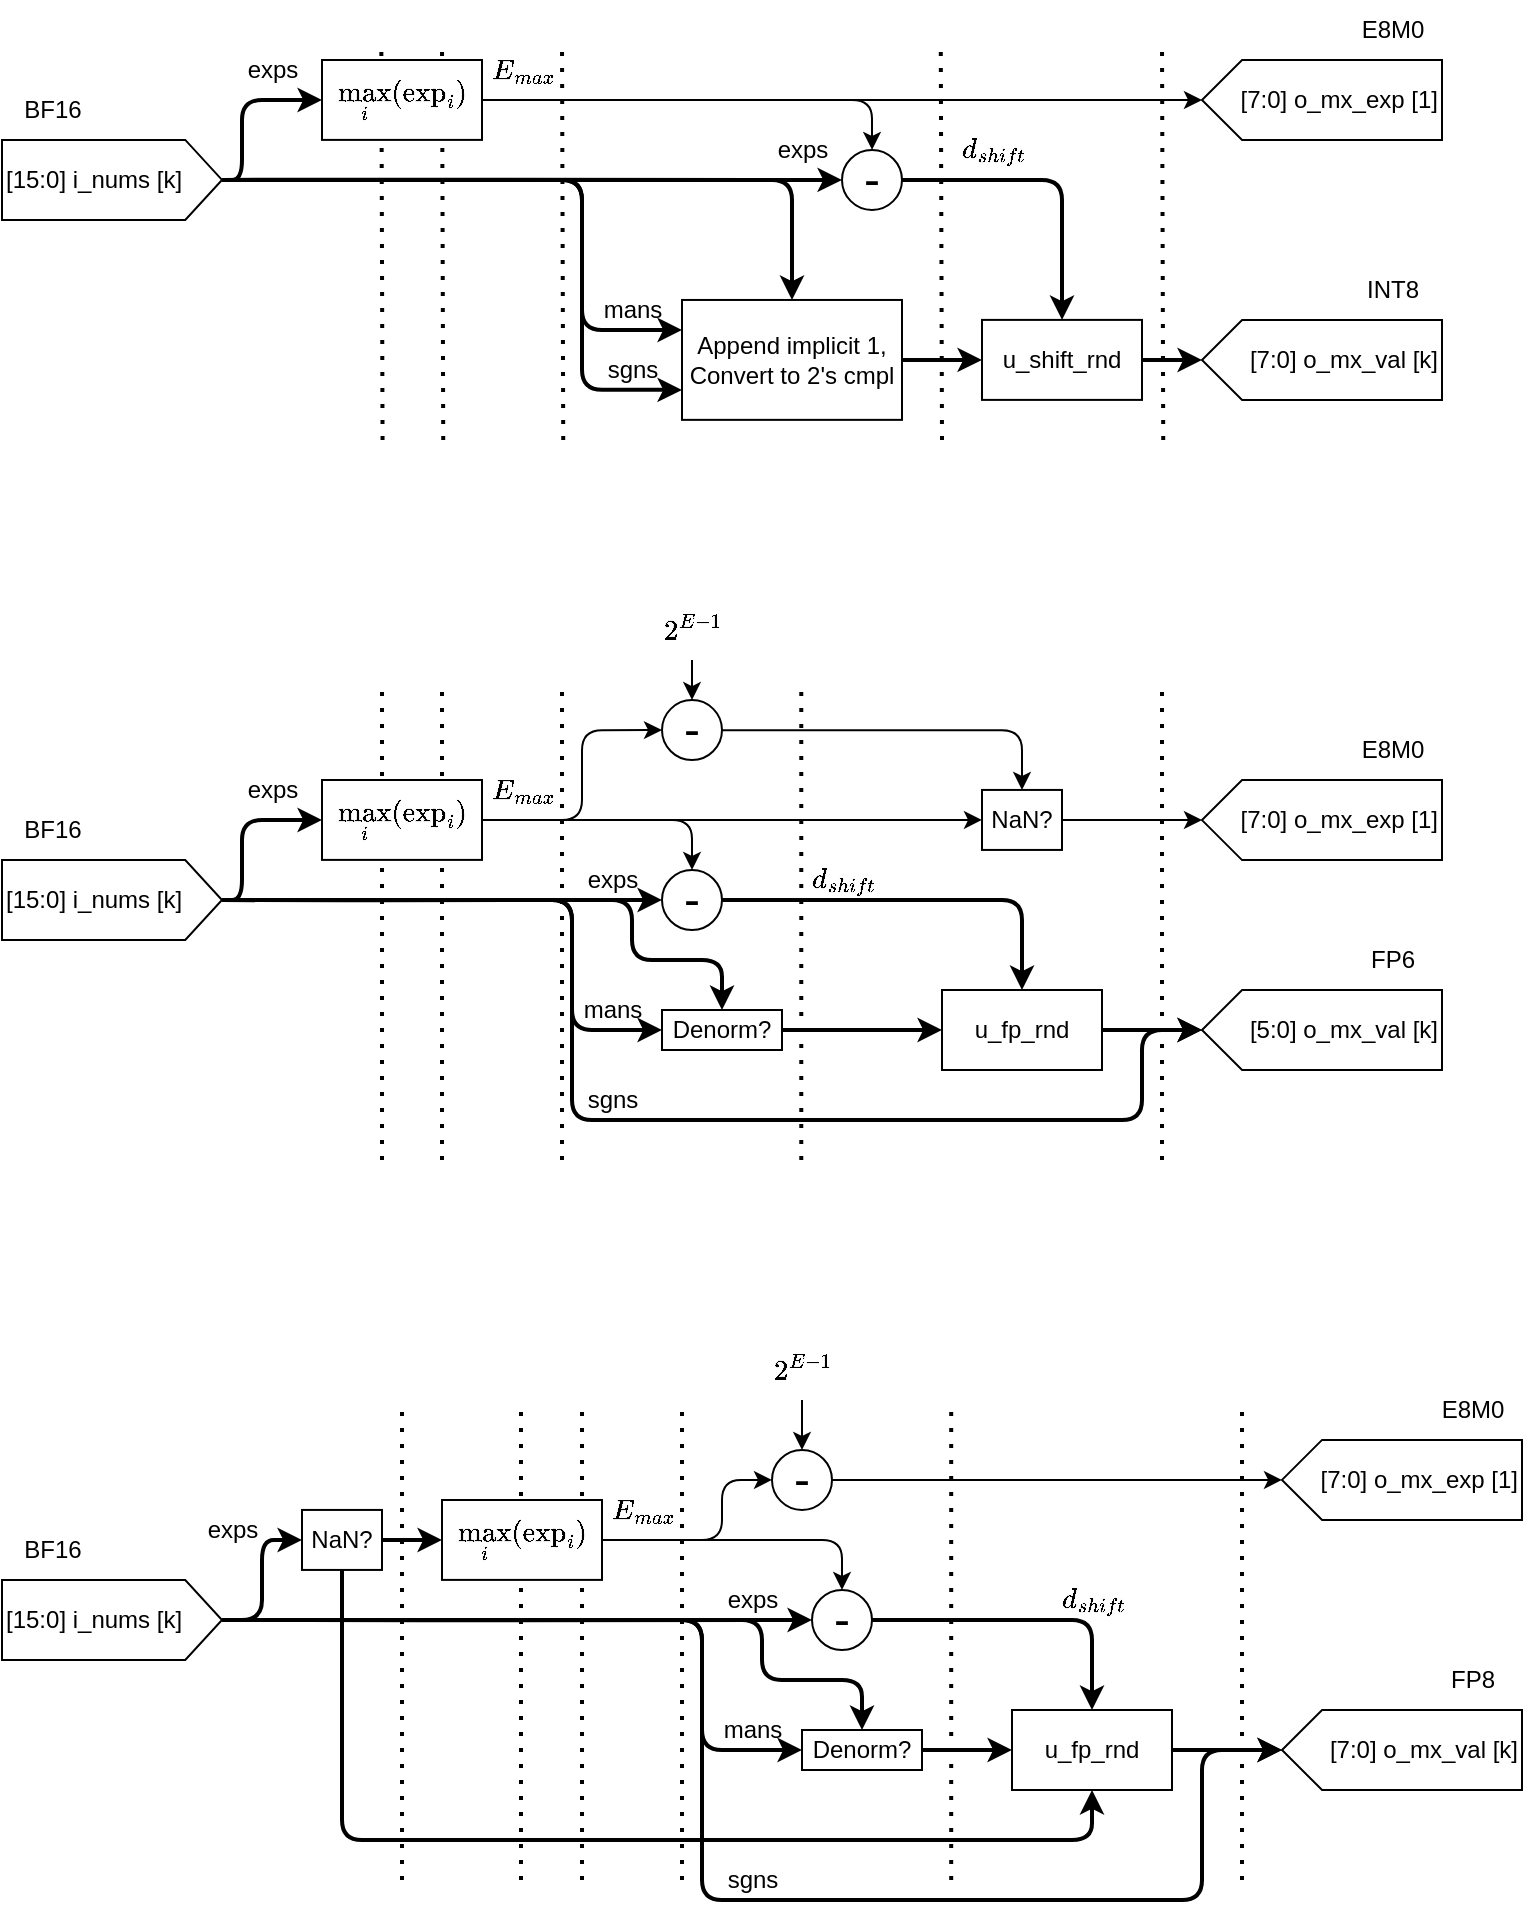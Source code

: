 <mxfile>
    <diagram id="izr5ojlLVmo8zyCvxxbJ" name="Page-1">
        <mxGraphModel dx="839" dy="497" grid="1" gridSize="10" guides="1" tooltips="1" connect="1" arrows="1" fold="1" page="1" pageScale="1" pageWidth="850" pageHeight="1100" math="1" shadow="0">
            <root>
                <mxCell id="0"/>
                <mxCell id="1" parent="0"/>
                <mxCell id="496" value="" style="endArrow=none;dashed=1;html=1;dashPattern=1 3;strokeWidth=2;" parent="1" edge="1">
                    <mxGeometry width="50" height="50" relative="1" as="geometry">
                        <mxPoint x="230.28" y="270.05" as="sourcePoint"/>
                        <mxPoint x="229.66" y="70.05" as="targetPoint"/>
                    </mxGeometry>
                </mxCell>
                <mxCell id="497" value="" style="endArrow=none;dashed=1;html=1;dashPattern=1 3;strokeWidth=2;" parent="1" edge="1">
                    <mxGeometry width="50" height="50" relative="1" as="geometry">
                        <mxPoint x="260.62" y="270.05" as="sourcePoint"/>
                        <mxPoint x="260.0" y="70.05" as="targetPoint"/>
                    </mxGeometry>
                </mxCell>
                <mxCell id="498" value="mans" style="text;html=1;align=center;verticalAlign=middle;resizable=0;points=[];autosize=1;strokeColor=none;fillColor=none;fontSize=12;" parent="1" vertex="1">
                    <mxGeometry x="330" y="189.95" width="50" height="30" as="geometry"/>
                </mxCell>
                <mxCell id="499" value="BF16" style="text;html=1;align=center;verticalAlign=middle;resizable=0;points=[];autosize=1;strokeColor=none;fillColor=none;" parent="1" vertex="1">
                    <mxGeometry x="40" y="90.02" width="50" height="30" as="geometry"/>
                </mxCell>
                <mxCell id="500" style="edgeStyle=orthogonalEdgeStyle;html=1;entryX=0;entryY=0.5;entryDx=0;entryDy=0;fontSize=12;strokeWidth=2;" parent="1" source="503" target="506" edge="1">
                    <mxGeometry relative="1" as="geometry">
                        <Array as="points">
                            <mxPoint x="160" y="139.95"/>
                            <mxPoint x="160" y="99.95"/>
                        </Array>
                    </mxGeometry>
                </mxCell>
                <mxCell id="501" style="edgeStyle=orthogonalEdgeStyle;html=1;entryX=0;entryY=0.25;entryDx=0;entryDy=0;strokeWidth=2;" parent="1" source="503" target="512" edge="1">
                    <mxGeometry relative="1" as="geometry">
                        <Array as="points">
                            <mxPoint x="330" y="139.95"/>
                            <mxPoint x="330" y="214.95"/>
                        </Array>
                    </mxGeometry>
                </mxCell>
                <mxCell id="502" style="edgeStyle=orthogonalEdgeStyle;html=1;entryX=0;entryY=0.75;entryDx=0;entryDy=0;strokeWidth=2;" parent="1" source="503" target="512" edge="1">
                    <mxGeometry relative="1" as="geometry">
                        <Array as="points">
                            <mxPoint x="330" y="139.95"/>
                            <mxPoint x="330" y="244.95"/>
                        </Array>
                    </mxGeometry>
                </mxCell>
                <mxCell id="606" style="edgeStyle=orthogonalEdgeStyle;html=1;entryX=0.5;entryY=0;entryDx=0;entryDy=0;strokeWidth=2;" edge="1" parent="1" source="503" target="512">
                    <mxGeometry relative="1" as="geometry"/>
                </mxCell>
                <mxCell id="503" value="[15:0] i_nums [k]" style="shape=offPageConnector;whiteSpace=wrap;html=1;rotation=0;direction=north;labelPosition=center;verticalLabelPosition=middle;align=left;verticalAlign=middle;size=0.167;" parent="1" vertex="1">
                    <mxGeometry x="40" y="119.97" width="110" height="40" as="geometry"/>
                </mxCell>
                <mxCell id="504" style="edgeStyle=orthogonalEdgeStyle;html=1;entryX=0;entryY=0.5;entryDx=0;entryDy=0;fontSize=12;strokeWidth=2;" parent="1" target="518" edge="1">
                    <mxGeometry relative="1" as="geometry">
                        <mxPoint x="445" y="155" as="targetPoint"/>
                        <mxPoint x="150" y="139.95" as="sourcePoint"/>
                        <Array as="points">
                            <mxPoint x="200" y="140"/>
                            <mxPoint x="200" y="140"/>
                        </Array>
                    </mxGeometry>
                </mxCell>
                <mxCell id="505" value="exps" style="text;html=1;align=center;verticalAlign=middle;resizable=0;points=[];autosize=1;strokeColor=none;fillColor=none;fontSize=12;" parent="1" vertex="1">
                    <mxGeometry x="150" y="70.05" width="50" height="30" as="geometry"/>
                </mxCell>
                <mxCell id="506" value="$$\max_{i} (\text{exp}_i)$$" style="rounded=0;whiteSpace=wrap;html=1;" parent="1" vertex="1">
                    <mxGeometry x="200" y="80" width="80" height="39.95" as="geometry"/>
                </mxCell>
                <mxCell id="507" value="&lt;span style=&quot;text-align: left;&quot;&gt;[7:0] o_mx_val [k]&lt;/span&gt;" style="shape=offPageConnector;whiteSpace=wrap;html=1;rotation=0;direction=south;labelPosition=center;verticalLabelPosition=middle;align=right;verticalAlign=middle;size=0.167;" parent="1" vertex="1">
                    <mxGeometry x="640" y="210.0" width="120" height="40" as="geometry"/>
                </mxCell>
                <mxCell id="508" value="&lt;span style=&quot;text-align: left;&quot;&gt;[7:0] o_mx_exp [1]&lt;/span&gt;" style="shape=offPageConnector;whiteSpace=wrap;html=1;rotation=0;direction=south;labelPosition=center;verticalLabelPosition=middle;align=right;verticalAlign=middle;size=0.167;" parent="1" vertex="1">
                    <mxGeometry x="640" y="80.0" width="120" height="40" as="geometry"/>
                </mxCell>
                <mxCell id="509" style="edgeStyle=orthogonalEdgeStyle;html=1;entryX=0.5;entryY=1;entryDx=0;entryDy=0;strokeWidth=2;" parent="1" source="510" target="507" edge="1">
                    <mxGeometry relative="1" as="geometry"/>
                </mxCell>
                <mxCell id="510" value="u_shift_rnd" style="rounded=0;whiteSpace=wrap;html=1;" parent="1" vertex="1">
                    <mxGeometry x="530" y="209.95" width="80" height="40" as="geometry"/>
                </mxCell>
                <mxCell id="511" style="edgeStyle=orthogonalEdgeStyle;html=1;entryX=0;entryY=0.5;entryDx=0;entryDy=0;strokeWidth=2;" parent="1" source="512" target="510" edge="1">
                    <mxGeometry relative="1" as="geometry"/>
                </mxCell>
                <mxCell id="512" value="Append implicit 1,&lt;br&gt;Convert to 2's cmpl" style="rounded=0;whiteSpace=wrap;html=1;" parent="1" vertex="1">
                    <mxGeometry x="380" y="199.98" width="110" height="59.95" as="geometry"/>
                </mxCell>
                <mxCell id="513" value="E8M0" style="text;html=1;align=center;verticalAlign=middle;resizable=0;points=[];autosize=1;strokeColor=none;fillColor=none;fontSize=12;" parent="1" vertex="1">
                    <mxGeometry x="710" y="50.0" width="50" height="30" as="geometry"/>
                </mxCell>
                <mxCell id="514" value="INT8" style="text;html=1;align=center;verticalAlign=middle;resizable=0;points=[];autosize=1;strokeColor=none;fillColor=none;fontSize=12;" parent="1" vertex="1">
                    <mxGeometry x="710" y="180.0" width="50" height="30" as="geometry"/>
                </mxCell>
                <mxCell id="515" style="edgeStyle=orthogonalEdgeStyle;html=1;entryX=0.5;entryY=0;entryDx=0;entryDy=0;fontSize=12;exitX=1;exitY=0.5;exitDx=0;exitDy=0;" parent="1" source="506" target="518" edge="1">
                    <mxGeometry relative="1" as="geometry">
                        <mxPoint x="525" y="135" as="targetPoint"/>
                        <mxPoint x="320" y="100.0" as="sourcePoint"/>
                    </mxGeometry>
                </mxCell>
                <mxCell id="516" style="edgeStyle=orthogonalEdgeStyle;html=1;entryX=0.5;entryY=1;entryDx=0;entryDy=0;fontSize=12;exitX=1;exitY=0.5;exitDx=0;exitDy=0;" parent="1" source="506" target="508" edge="1">
                    <mxGeometry relative="1" as="geometry">
                        <mxPoint x="345" y="110.0" as="sourcePoint"/>
                    </mxGeometry>
                </mxCell>
                <mxCell id="517" style="edgeStyle=orthogonalEdgeStyle;html=1;entryX=0.5;entryY=0;entryDx=0;entryDy=0;strokeWidth=2;" parent="1" source="518" target="510" edge="1">
                    <mxGeometry relative="1" as="geometry"/>
                </mxCell>
                <mxCell id="518" value="-" style="ellipse;whiteSpace=wrap;html=1;aspect=fixed;fontSize=24;" parent="1" vertex="1">
                    <mxGeometry x="460" y="124.95" width="30" height="30" as="geometry"/>
                </mxCell>
                <mxCell id="519" value="exps" style="text;html=1;align=center;verticalAlign=middle;resizable=0;points=[];autosize=1;strokeColor=none;fillColor=none;fontSize=12;" parent="1" vertex="1">
                    <mxGeometry x="415" y="110.0" width="50" height="30" as="geometry"/>
                </mxCell>
                <mxCell id="520" value="sgns" style="text;html=1;align=center;verticalAlign=middle;resizable=0;points=[];autosize=1;strokeColor=none;fillColor=none;fontSize=12;" parent="1" vertex="1">
                    <mxGeometry x="330" y="220" width="50" height="30" as="geometry"/>
                </mxCell>
                <mxCell id="521" value="$$E_{max}$$" style="text;html=1;align=center;verticalAlign=middle;resizable=0;points=[];autosize=1;strokeColor=none;fillColor=none;fontSize=12;" parent="1" vertex="1">
                    <mxGeometry x="250" y="70.05" width="100" height="30" as="geometry"/>
                </mxCell>
                <mxCell id="522" value="" style="endArrow=none;dashed=1;html=1;dashPattern=1 3;strokeWidth=2;" parent="1" edge="1">
                    <mxGeometry width="50" height="50" relative="1" as="geometry">
                        <mxPoint x="510" y="269.95" as="sourcePoint"/>
                        <mxPoint x="509.38" y="69.95" as="targetPoint"/>
                    </mxGeometry>
                </mxCell>
                <mxCell id="523" value="" style="endArrow=none;dashed=1;html=1;dashPattern=1 3;strokeWidth=2;" parent="1" edge="1">
                    <mxGeometry width="50" height="50" relative="1" as="geometry">
                        <mxPoint x="620.62" y="270" as="sourcePoint"/>
                        <mxPoint x="620" y="70" as="targetPoint"/>
                    </mxGeometry>
                </mxCell>
                <mxCell id="524" value="" style="endArrow=none;dashed=1;html=1;dashPattern=1 3;strokeWidth=2;" parent="1" edge="1">
                    <mxGeometry width="50" height="50" relative="1" as="geometry">
                        <mxPoint x="320.62" y="270.05" as="sourcePoint"/>
                        <mxPoint x="320.0" y="70.05" as="targetPoint"/>
                    </mxGeometry>
                </mxCell>
                <mxCell id="525" value="$$d_{shift}$$" style="text;html=1;align=center;verticalAlign=middle;resizable=0;points=[];autosize=1;strokeColor=none;fillColor=none;" parent="1" vertex="1">
                    <mxGeometry x="490" y="110.0" width="90" height="30" as="geometry"/>
                </mxCell>
                <mxCell id="526" value="" style="endArrow=none;dashed=1;html=1;dashPattern=1 3;strokeWidth=2;" parent="1" edge="1">
                    <mxGeometry width="50" height="50" relative="1" as="geometry">
                        <mxPoint x="230" y="630" as="sourcePoint"/>
                        <mxPoint x="230" y="390" as="targetPoint"/>
                    </mxGeometry>
                </mxCell>
                <mxCell id="527" value="" style="endArrow=none;dashed=1;html=1;dashPattern=1 3;strokeWidth=2;" parent="1" edge="1">
                    <mxGeometry width="50" height="50" relative="1" as="geometry">
                        <mxPoint x="260" y="630" as="sourcePoint"/>
                        <mxPoint x="260" y="390" as="targetPoint"/>
                    </mxGeometry>
                </mxCell>
                <mxCell id="528" value="sgns" style="text;html=1;align=center;verticalAlign=middle;resizable=0;points=[];autosize=1;strokeColor=none;fillColor=none;fontSize=12;" parent="1" vertex="1">
                    <mxGeometry x="320" y="585" width="50" height="30" as="geometry"/>
                </mxCell>
                <mxCell id="529" value="$$E_{max}$$" style="text;html=1;align=center;verticalAlign=middle;resizable=0;points=[];autosize=1;strokeColor=none;fillColor=none;fontSize=12;" parent="1" vertex="1">
                    <mxGeometry x="250" y="430.05" width="100" height="30" as="geometry"/>
                </mxCell>
                <mxCell id="530" value="mans" style="text;html=1;align=center;verticalAlign=middle;resizable=0;points=[];autosize=1;strokeColor=none;fillColor=none;fontSize=12;" parent="1" vertex="1">
                    <mxGeometry x="320" y="540" width="50" height="30" as="geometry"/>
                </mxCell>
                <mxCell id="531" value="BF16" style="text;html=1;align=center;verticalAlign=middle;resizable=0;points=[];autosize=1;strokeColor=none;fillColor=none;" parent="1" vertex="1">
                    <mxGeometry x="40" y="450.05" width="50" height="30" as="geometry"/>
                </mxCell>
                <mxCell id="532" style="edgeStyle=orthogonalEdgeStyle;html=1;entryX=0;entryY=0.5;entryDx=0;entryDy=0;fontSize=12;strokeWidth=2;" parent="1" source="536" target="542" edge="1">
                    <mxGeometry relative="1" as="geometry">
                        <Array as="points">
                            <mxPoint x="160" y="500"/>
                            <mxPoint x="160" y="460"/>
                        </Array>
                    </mxGeometry>
                </mxCell>
                <mxCell id="533" style="edgeStyle=orthogonalEdgeStyle;html=1;strokeWidth=2;entryX=0.5;entryY=1;entryDx=0;entryDy=0;" parent="1" source="536" target="543" edge="1">
                    <mxGeometry relative="1" as="geometry">
                        <Array as="points">
                            <mxPoint x="325" y="500"/>
                            <mxPoint x="325" y="610"/>
                            <mxPoint x="610" y="610"/>
                            <mxPoint x="610" y="565"/>
                        </Array>
                        <mxPoint x="620" y="590" as="targetPoint"/>
                    </mxGeometry>
                </mxCell>
                <mxCell id="534" style="edgeStyle=orthogonalEdgeStyle;html=1;entryX=0;entryY=0.5;entryDx=0;entryDy=0;strokeWidth=2;" parent="1" source="536" target="563" edge="1">
                    <mxGeometry relative="1" as="geometry">
                        <Array as="points">
                            <mxPoint x="325" y="500"/>
                            <mxPoint x="325" y="565"/>
                        </Array>
                    </mxGeometry>
                </mxCell>
                <mxCell id="535" style="edgeStyle=orthogonalEdgeStyle;html=1;entryX=0.5;entryY=0;entryDx=0;entryDy=0;strokeWidth=2;" parent="1" source="536" target="563" edge="1">
                    <mxGeometry relative="1" as="geometry">
                        <Array as="points">
                            <mxPoint x="355" y="500"/>
                            <mxPoint x="355" y="530"/>
                            <mxPoint x="400" y="530"/>
                        </Array>
                    </mxGeometry>
                </mxCell>
                <mxCell id="536" value="[15:0] i_nums [k]" style="shape=offPageConnector;whiteSpace=wrap;html=1;rotation=0;direction=north;labelPosition=center;verticalLabelPosition=middle;align=left;verticalAlign=middle;size=0.167;" parent="1" vertex="1">
                    <mxGeometry x="40" y="480" width="110" height="40" as="geometry"/>
                </mxCell>
                <mxCell id="537" style="edgeStyle=orthogonalEdgeStyle;html=1;entryX=0;entryY=0.5;entryDx=0;entryDy=0;fontSize=12;strokeWidth=2;" parent="1" target="550" edge="1">
                    <mxGeometry relative="1" as="geometry">
                        <mxPoint x="465" y="515.05" as="targetPoint"/>
                        <mxPoint x="150" y="500.05" as="sourcePoint"/>
                        <Array as="points">
                            <mxPoint x="220" y="500.05"/>
                            <mxPoint x="220" y="500.05"/>
                        </Array>
                    </mxGeometry>
                </mxCell>
                <mxCell id="538" value="exps" style="text;html=1;align=center;verticalAlign=middle;resizable=0;points=[];autosize=1;strokeColor=none;fillColor=none;fontSize=12;" parent="1" vertex="1">
                    <mxGeometry x="150" y="430.05" width="50" height="30" as="geometry"/>
                </mxCell>
                <mxCell id="539" style="edgeStyle=orthogonalEdgeStyle;html=1;exitX=1;exitY=0.5;exitDx=0;exitDy=0;entryX=0;entryY=0.5;entryDx=0;entryDy=0;strokeWidth=1;" parent="1" source="542" target="557" edge="1">
                    <mxGeometry relative="1" as="geometry"/>
                </mxCell>
                <mxCell id="540" style="edgeStyle=orthogonalEdgeStyle;html=1;entryX=0;entryY=0.5;entryDx=0;entryDy=0;" parent="1" source="542" target="555" edge="1">
                    <mxGeometry relative="1" as="geometry">
                        <Array as="points">
                            <mxPoint x="330" y="460"/>
                            <mxPoint x="330" y="415"/>
                        </Array>
                    </mxGeometry>
                </mxCell>
                <mxCell id="541" style="edgeStyle=orthogonalEdgeStyle;html=1;" parent="1" source="542" target="550" edge="1">
                    <mxGeometry relative="1" as="geometry"/>
                </mxCell>
                <mxCell id="542" value="$$\max_{i} (\text{exp}_i)$$" style="rounded=0;whiteSpace=wrap;html=1;" parent="1" vertex="1">
                    <mxGeometry x="200" y="440" width="80" height="39.95" as="geometry"/>
                </mxCell>
                <mxCell id="543" value="&lt;span style=&quot;text-align: left;&quot;&gt;[5:0] o_mx_val [k]&lt;/span&gt;" style="shape=offPageConnector;whiteSpace=wrap;html=1;rotation=0;direction=south;labelPosition=center;verticalLabelPosition=middle;align=right;verticalAlign=middle;size=0.167;" parent="1" vertex="1">
                    <mxGeometry x="640" y="545" width="120" height="40" as="geometry"/>
                </mxCell>
                <mxCell id="544" value="&lt;span style=&quot;text-align: left;&quot;&gt;[7:0] o_mx_exp [1]&lt;/span&gt;" style="shape=offPageConnector;whiteSpace=wrap;html=1;rotation=0;direction=south;labelPosition=center;verticalLabelPosition=middle;align=right;verticalAlign=middle;size=0.167;" parent="1" vertex="1">
                    <mxGeometry x="640" y="440.05" width="120" height="40" as="geometry"/>
                </mxCell>
                <mxCell id="545" style="edgeStyle=orthogonalEdgeStyle;html=1;entryX=0.5;entryY=1;entryDx=0;entryDy=0;strokeWidth=2;" parent="1" source="546" target="543" edge="1">
                    <mxGeometry relative="1" as="geometry"/>
                </mxCell>
                <mxCell id="546" value="u_fp_rnd" style="rounded=0;whiteSpace=wrap;html=1;" parent="1" vertex="1">
                    <mxGeometry x="510" y="545" width="80" height="40" as="geometry"/>
                </mxCell>
                <mxCell id="547" value="E8M0" style="text;html=1;align=center;verticalAlign=middle;resizable=0;points=[];autosize=1;strokeColor=none;fillColor=none;fontSize=12;" parent="1" vertex="1">
                    <mxGeometry x="710" y="410.05" width="50" height="30" as="geometry"/>
                </mxCell>
                <mxCell id="548" value="FP6" style="text;html=1;align=center;verticalAlign=middle;resizable=0;points=[];autosize=1;strokeColor=none;fillColor=none;fontSize=12;" parent="1" vertex="1">
                    <mxGeometry x="710" y="515" width="50" height="30" as="geometry"/>
                </mxCell>
                <mxCell id="549" style="edgeStyle=orthogonalEdgeStyle;html=1;entryX=0.5;entryY=0;entryDx=0;entryDy=0;strokeWidth=2;" parent="1" source="550" target="546" edge="1">
                    <mxGeometry relative="1" as="geometry"/>
                </mxCell>
                <mxCell id="550" value="-" style="ellipse;whiteSpace=wrap;html=1;aspect=fixed;fontSize=24;" parent="1" vertex="1">
                    <mxGeometry x="370" y="485" width="30" height="30" as="geometry"/>
                </mxCell>
                <mxCell id="551" value="exps" style="text;html=1;align=center;verticalAlign=middle;resizable=0;points=[];autosize=1;strokeColor=none;fillColor=none;fontSize=12;" parent="1" vertex="1">
                    <mxGeometry x="320" y="474.97" width="50" height="30" as="geometry"/>
                </mxCell>
                <mxCell id="552" value="" style="endArrow=none;dashed=1;html=1;dashPattern=1 3;strokeWidth=2;" parent="1" edge="1">
                    <mxGeometry width="50" height="50" relative="1" as="geometry">
                        <mxPoint x="439.64" y="630" as="sourcePoint"/>
                        <mxPoint x="439.64" y="390" as="targetPoint"/>
                    </mxGeometry>
                </mxCell>
                <mxCell id="553" value="" style="endArrow=none;dashed=1;html=1;dashPattern=1 3;strokeWidth=2;" parent="1" edge="1">
                    <mxGeometry width="50" height="50" relative="1" as="geometry">
                        <mxPoint x="620" y="630" as="sourcePoint"/>
                        <mxPoint x="620" y="390" as="targetPoint"/>
                    </mxGeometry>
                </mxCell>
                <mxCell id="554" style="edgeStyle=orthogonalEdgeStyle;html=1;entryX=0.5;entryY=0;entryDx=0;entryDy=0;" parent="1" source="555" target="557" edge="1">
                    <mxGeometry relative="1" as="geometry">
                        <Array as="points">
                            <mxPoint x="550" y="415"/>
                        </Array>
                    </mxGeometry>
                </mxCell>
                <mxCell id="555" value="-" style="ellipse;whiteSpace=wrap;html=1;aspect=fixed;fontSize=24;" parent="1" vertex="1">
                    <mxGeometry x="370" y="400.05" width="30" height="30" as="geometry"/>
                </mxCell>
                <mxCell id="556" style="edgeStyle=orthogonalEdgeStyle;html=1;entryX=0.5;entryY=1;entryDx=0;entryDy=0;" parent="1" source="557" target="544" edge="1">
                    <mxGeometry relative="1" as="geometry"/>
                </mxCell>
                <mxCell id="557" value="NaN?" style="rounded=0;whiteSpace=wrap;html=1;strokeWidth=1;" parent="1" vertex="1">
                    <mxGeometry x="530" y="444.97" width="40" height="30" as="geometry"/>
                </mxCell>
                <mxCell id="558" style="edgeStyle=orthogonalEdgeStyle;html=1;entryX=0.5;entryY=0;entryDx=0;entryDy=0;strokeWidth=1;" parent="1" source="559" target="555" edge="1">
                    <mxGeometry relative="1" as="geometry"/>
                </mxCell>
                <mxCell id="559" value="$$2^{E-1}$$" style="text;html=1;align=center;verticalAlign=middle;resizable=0;points=[];autosize=1;strokeColor=none;fillColor=none;" parent="1" vertex="1">
                    <mxGeometry x="340" y="350" width="90" height="30" as="geometry"/>
                </mxCell>
                <mxCell id="560" value="" style="endArrow=none;dashed=1;html=1;dashPattern=1 3;strokeWidth=2;" parent="1" edge="1">
                    <mxGeometry width="50" height="50" relative="1" as="geometry">
                        <mxPoint x="320" y="630" as="sourcePoint"/>
                        <mxPoint x="320" y="390" as="targetPoint"/>
                    </mxGeometry>
                </mxCell>
                <mxCell id="561" value="$$d_{shift}$$" style="text;html=1;align=center;verticalAlign=middle;resizable=0;points=[];autosize=1;strokeColor=none;fillColor=none;" parent="1" vertex="1">
                    <mxGeometry x="415" y="474.97" width="90" height="30" as="geometry"/>
                </mxCell>
                <mxCell id="562" style="edgeStyle=orthogonalEdgeStyle;html=1;entryX=0;entryY=0.5;entryDx=0;entryDy=0;strokeWidth=2;" parent="1" source="563" target="546" edge="1">
                    <mxGeometry relative="1" as="geometry"/>
                </mxCell>
                <mxCell id="563" value="Denorm?" style="whiteSpace=wrap;html=1;" parent="1" vertex="1">
                    <mxGeometry x="370" y="555" width="60" height="20" as="geometry"/>
                </mxCell>
                <mxCell id="564" value="" style="endArrow=none;dashed=1;html=1;dashPattern=1 3;strokeWidth=2;" parent="1" edge="1">
                    <mxGeometry width="50" height="50" relative="1" as="geometry">
                        <mxPoint x="330" y="990" as="sourcePoint"/>
                        <mxPoint x="330" y="750" as="targetPoint"/>
                    </mxGeometry>
                </mxCell>
                <mxCell id="565" value="" style="endArrow=none;dashed=1;html=1;dashPattern=1 3;strokeWidth=2;" parent="1" edge="1">
                    <mxGeometry width="50" height="50" relative="1" as="geometry">
                        <mxPoint x="299.49" y="990" as="sourcePoint"/>
                        <mxPoint x="299.49" y="750" as="targetPoint"/>
                    </mxGeometry>
                </mxCell>
                <mxCell id="566" value="sgns" style="text;html=1;align=center;verticalAlign=middle;resizable=0;points=[];autosize=1;strokeColor=none;fillColor=none;fontSize=12;" parent="1" vertex="1">
                    <mxGeometry x="390" y="975" width="50" height="30" as="geometry"/>
                </mxCell>
                <mxCell id="567" value="$$E_{max}$$" style="text;html=1;align=center;verticalAlign=middle;resizable=0;points=[];autosize=1;strokeColor=none;fillColor=none;fontSize=12;" parent="1" vertex="1">
                    <mxGeometry x="310" y="790.05" width="100" height="30" as="geometry"/>
                </mxCell>
                <mxCell id="568" value="mans" style="text;html=1;align=center;verticalAlign=middle;resizable=0;points=[];autosize=1;strokeColor=none;fillColor=none;fontSize=12;" parent="1" vertex="1">
                    <mxGeometry x="390" y="900" width="50" height="30" as="geometry"/>
                </mxCell>
                <mxCell id="569" value="BF16" style="text;html=1;align=center;verticalAlign=middle;resizable=0;points=[];autosize=1;strokeColor=none;fillColor=none;" parent="1" vertex="1">
                    <mxGeometry x="40" y="809.95" width="50" height="30" as="geometry"/>
                </mxCell>
                <mxCell id="571" style="edgeStyle=orthogonalEdgeStyle;html=1;strokeWidth=2;entryX=0.5;entryY=1;entryDx=0;entryDy=0;" parent="1" source="574" target="577" edge="1">
                    <mxGeometry relative="1" as="geometry">
                        <Array as="points">
                            <mxPoint x="390" y="860"/>
                            <mxPoint x="390" y="1000"/>
                            <mxPoint x="640" y="1000"/>
                            <mxPoint x="640" y="925"/>
                        </Array>
                        <mxPoint x="660" y="950" as="targetPoint"/>
                    </mxGeometry>
                </mxCell>
                <mxCell id="572" style="edgeStyle=orthogonalEdgeStyle;html=1;entryX=0;entryY=0.5;entryDx=0;entryDy=0;strokeWidth=2;" parent="1" source="574" target="596" edge="1">
                    <mxGeometry relative="1" as="geometry">
                        <Array as="points">
                            <mxPoint x="170" y="860"/>
                            <mxPoint x="170" y="820"/>
                        </Array>
                    </mxGeometry>
                </mxCell>
                <mxCell id="573" style="edgeStyle=orthogonalEdgeStyle;html=1;entryX=0.5;entryY=0;entryDx=0;entryDy=0;strokeWidth=2;" parent="1" source="574" target="602" edge="1">
                    <mxGeometry relative="1" as="geometry">
                        <Array as="points">
                            <mxPoint x="420" y="860"/>
                            <mxPoint x="420" y="890"/>
                            <mxPoint x="470" y="890"/>
                        </Array>
                    </mxGeometry>
                </mxCell>
                <mxCell id="603" style="edgeStyle=orthogonalEdgeStyle;html=1;entryX=0;entryY=0.5;entryDx=0;entryDy=0;strokeWidth=2;" parent="1" source="574" target="602" edge="1">
                    <mxGeometry relative="1" as="geometry">
                        <Array as="points">
                            <mxPoint x="390" y="860"/>
                            <mxPoint x="390" y="925"/>
                        </Array>
                    </mxGeometry>
                </mxCell>
                <mxCell id="574" value="[15:0] i_nums [k]" style="shape=offPageConnector;whiteSpace=wrap;html=1;rotation=0;direction=north;labelPosition=center;verticalLabelPosition=middle;align=left;verticalAlign=middle;size=0.167;" parent="1" vertex="1">
                    <mxGeometry x="40" y="840" width="110" height="40" as="geometry"/>
                </mxCell>
                <mxCell id="575" style="edgeStyle=orthogonalEdgeStyle;html=1;entryX=0;entryY=0.5;entryDx=0;entryDy=0;fontSize=12;strokeWidth=2;" parent="1" target="584" edge="1">
                    <mxGeometry relative="1" as="geometry">
                        <mxPoint x="505" y="875.05" as="targetPoint"/>
                        <mxPoint x="190" y="860.05" as="sourcePoint"/>
                        <Array as="points">
                            <mxPoint x="260" y="860.05"/>
                            <mxPoint x="260" y="860.05"/>
                        </Array>
                    </mxGeometry>
                </mxCell>
                <mxCell id="576" value="exps" style="text;html=1;align=center;verticalAlign=middle;resizable=0;points=[];autosize=1;strokeColor=none;fillColor=none;fontSize=12;" parent="1" vertex="1">
                    <mxGeometry x="130" y="800.05" width="50" height="30" as="geometry"/>
                </mxCell>
                <mxCell id="577" value="&lt;span style=&quot;text-align: left;&quot;&gt;[7:0] o_mx_val [k]&lt;/span&gt;" style="shape=offPageConnector;whiteSpace=wrap;html=1;rotation=0;direction=south;labelPosition=center;verticalLabelPosition=middle;align=right;verticalAlign=middle;size=0.167;" parent="1" vertex="1">
                    <mxGeometry x="680" y="905" width="120" height="40" as="geometry"/>
                </mxCell>
                <mxCell id="578" value="&lt;span style=&quot;text-align: left;&quot;&gt;[7:0] o_mx_exp [1]&lt;/span&gt;" style="shape=offPageConnector;whiteSpace=wrap;html=1;rotation=0;direction=south;labelPosition=center;verticalLabelPosition=middle;align=right;verticalAlign=middle;size=0.167;" parent="1" vertex="1">
                    <mxGeometry x="680" y="769.95" width="120" height="40" as="geometry"/>
                </mxCell>
                <mxCell id="605" style="edgeStyle=none;html=1;entryX=0.5;entryY=1;entryDx=0;entryDy=0;strokeWidth=2;" parent="1" source="580" target="577" edge="1">
                    <mxGeometry relative="1" as="geometry"/>
                </mxCell>
                <mxCell id="580" value="u_fp_rnd" style="rounded=0;whiteSpace=wrap;html=1;" parent="1" vertex="1">
                    <mxGeometry x="545" y="905" width="80" height="40" as="geometry"/>
                </mxCell>
                <mxCell id="581" value="E8M0" style="text;html=1;align=center;verticalAlign=middle;resizable=0;points=[];autosize=1;strokeColor=none;fillColor=none;fontSize=12;" parent="1" vertex="1">
                    <mxGeometry x="750" y="739.95" width="50" height="30" as="geometry"/>
                </mxCell>
                <mxCell id="582" value="FP8" style="text;html=1;align=center;verticalAlign=middle;resizable=0;points=[];autosize=1;strokeColor=none;fillColor=none;fontSize=12;" parent="1" vertex="1">
                    <mxGeometry x="750" y="875" width="50" height="30" as="geometry"/>
                </mxCell>
                <mxCell id="583" style="edgeStyle=orthogonalEdgeStyle;html=1;entryX=0.5;entryY=0;entryDx=0;entryDy=0;strokeWidth=2;" parent="1" source="584" target="580" edge="1">
                    <mxGeometry relative="1" as="geometry"/>
                </mxCell>
                <mxCell id="584" value="-" style="ellipse;whiteSpace=wrap;html=1;aspect=fixed;fontSize=24;" parent="1" vertex="1">
                    <mxGeometry x="445" y="845" width="30" height="30" as="geometry"/>
                </mxCell>
                <mxCell id="585" value="exps" style="text;html=1;align=center;verticalAlign=middle;resizable=0;points=[];autosize=1;strokeColor=none;fillColor=none;fontSize=12;" parent="1" vertex="1">
                    <mxGeometry x="390" y="834.97" width="50" height="30" as="geometry"/>
                </mxCell>
                <mxCell id="586" value="" style="endArrow=none;dashed=1;html=1;dashPattern=1 3;strokeWidth=2;" parent="1" edge="1">
                    <mxGeometry width="50" height="50" relative="1" as="geometry">
                        <mxPoint x="514.6" y="990" as="sourcePoint"/>
                        <mxPoint x="514.6" y="750" as="targetPoint"/>
                    </mxGeometry>
                </mxCell>
                <mxCell id="587" value="" style="endArrow=none;dashed=1;html=1;dashPattern=1 3;strokeWidth=2;" parent="1" edge="1">
                    <mxGeometry width="50" height="50" relative="1" as="geometry">
                        <mxPoint x="240" y="990" as="sourcePoint"/>
                        <mxPoint x="240" y="750" as="targetPoint"/>
                    </mxGeometry>
                </mxCell>
                <mxCell id="588" value="" style="endArrow=none;dashed=1;html=1;dashPattern=1 3;strokeWidth=2;" parent="1" edge="1">
                    <mxGeometry width="50" height="50" relative="1" as="geometry">
                        <mxPoint x="660" y="990" as="sourcePoint"/>
                        <mxPoint x="660" y="750" as="targetPoint"/>
                    </mxGeometry>
                </mxCell>
                <mxCell id="589" style="edgeStyle=orthogonalEdgeStyle;html=1;strokeWidth=1;entryX=0.5;entryY=1;entryDx=0;entryDy=0;" parent="1" source="590" target="578" edge="1">
                    <mxGeometry relative="1" as="geometry">
                        <mxPoint x="680" y="810" as="targetPoint"/>
                    </mxGeometry>
                </mxCell>
                <mxCell id="590" value="-" style="ellipse;whiteSpace=wrap;html=1;aspect=fixed;fontSize=24;" parent="1" vertex="1">
                    <mxGeometry x="425" y="774.97" width="30" height="30" as="geometry"/>
                </mxCell>
                <mxCell id="591" style="edgeStyle=orthogonalEdgeStyle;html=1;entryX=0.5;entryY=0;entryDx=0;entryDy=0;strokeWidth=1;" parent="1" source="592" target="590" edge="1">
                    <mxGeometry relative="1" as="geometry"/>
                </mxCell>
                <mxCell id="592" value="$$2^{E-1}$$" style="text;html=1;align=center;verticalAlign=middle;resizable=0;points=[];autosize=1;strokeColor=none;fillColor=none;" parent="1" vertex="1">
                    <mxGeometry x="395" y="720" width="90" height="30" as="geometry"/>
                </mxCell>
                <mxCell id="593" value="" style="endArrow=none;dashed=1;html=1;dashPattern=1 3;strokeWidth=2;" parent="1" edge="1">
                    <mxGeometry width="50" height="50" relative="1" as="geometry">
                        <mxPoint x="380" y="990" as="sourcePoint"/>
                        <mxPoint x="380" y="750" as="targetPoint"/>
                    </mxGeometry>
                </mxCell>
                <mxCell id="594" style="edgeStyle=orthogonalEdgeStyle;html=1;entryX=0;entryY=0.5;entryDx=0;entryDy=0;strokeWidth=2;" parent="1" source="596" target="599" edge="1">
                    <mxGeometry relative="1" as="geometry">
                        <Array as="points">
                            <mxPoint x="210" y="820"/>
                        </Array>
                    </mxGeometry>
                </mxCell>
                <mxCell id="595" style="edgeStyle=orthogonalEdgeStyle;html=1;entryX=0.5;entryY=1;entryDx=0;entryDy=0;strokeWidth=2;" parent="1" source="596" target="580" edge="1">
                    <mxGeometry relative="1" as="geometry">
                        <Array as="points">
                            <mxPoint x="210" y="970"/>
                            <mxPoint x="585" y="970"/>
                        </Array>
                    </mxGeometry>
                </mxCell>
                <mxCell id="596" value="NaN?" style="rounded=0;whiteSpace=wrap;html=1;strokeWidth=1;" parent="1" vertex="1">
                    <mxGeometry x="190" y="804.97" width="40" height="30" as="geometry"/>
                </mxCell>
                <mxCell id="597" style="edgeStyle=orthogonalEdgeStyle;html=1;exitX=1;exitY=0.5;exitDx=0;exitDy=0;entryX=0;entryY=0.5;entryDx=0;entryDy=0;" parent="1" source="599" target="590" edge="1">
                    <mxGeometry relative="1" as="geometry">
                        <Array as="points">
                            <mxPoint x="400" y="820"/>
                            <mxPoint x="400" y="790"/>
                        </Array>
                    </mxGeometry>
                </mxCell>
                <mxCell id="598" style="edgeStyle=orthogonalEdgeStyle;html=1;entryX=0.5;entryY=0;entryDx=0;entryDy=0;" parent="1" source="599" target="584" edge="1">
                    <mxGeometry relative="1" as="geometry"/>
                </mxCell>
                <mxCell id="599" value="$$\max_{i} (\text{exp}_i)$$" style="rounded=0;whiteSpace=wrap;html=1;" parent="1" vertex="1">
                    <mxGeometry x="260" y="800" width="80" height="39.95" as="geometry"/>
                </mxCell>
                <mxCell id="600" value="$$d_{shift}$$" style="text;html=1;align=center;verticalAlign=middle;resizable=0;points=[];autosize=1;strokeColor=none;fillColor=none;" parent="1" vertex="1">
                    <mxGeometry x="540" y="834.97" width="90" height="30" as="geometry"/>
                </mxCell>
                <mxCell id="604" style="edgeStyle=orthogonalEdgeStyle;html=1;entryX=0;entryY=0.5;entryDx=0;entryDy=0;strokeWidth=2;" parent="1" source="602" target="580" edge="1">
                    <mxGeometry relative="1" as="geometry"/>
                </mxCell>
                <mxCell id="602" value="Denorm?" style="whiteSpace=wrap;html=1;" parent="1" vertex="1">
                    <mxGeometry x="440" y="915" width="60" height="20" as="geometry"/>
                </mxCell>
            </root>
        </mxGraphModel>
    </diagram>
</mxfile>